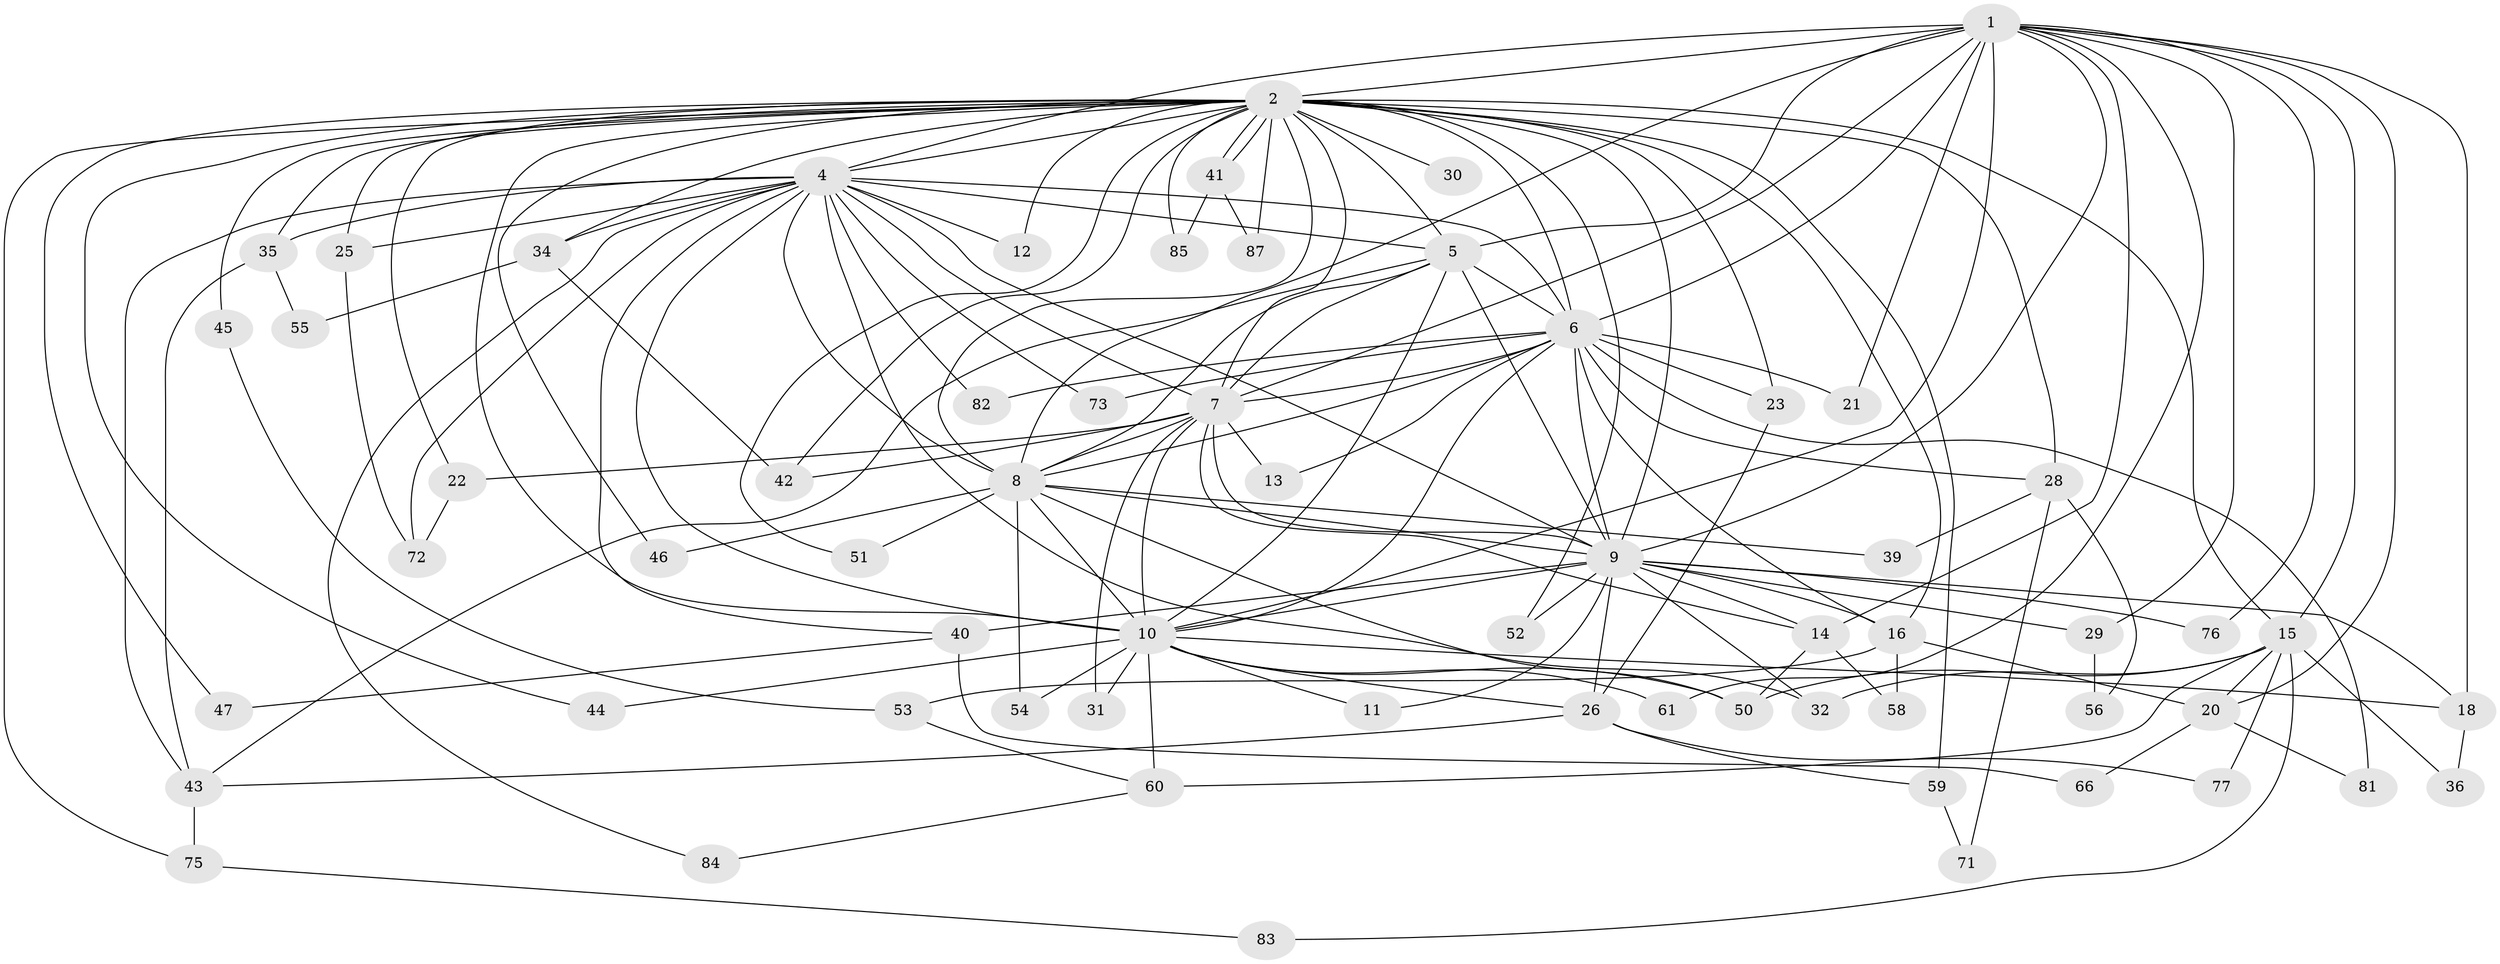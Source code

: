 // Generated by graph-tools (version 1.1) at 2025/51/02/27/25 19:51:53]
// undirected, 63 vertices, 155 edges
graph export_dot {
graph [start="1"]
  node [color=gray90,style=filled];
  1 [super="+67"];
  2 [super="+3"];
  4 [super="+24"];
  5 [super="+19"];
  6 [super="+79"];
  7 [super="+80"];
  8 [super="+27"];
  9 [super="+38"];
  10 [super="+17"];
  11;
  12;
  13;
  14 [super="+65"];
  15 [super="+64"];
  16 [super="+37"];
  18 [super="+57"];
  20 [super="+48"];
  21;
  22;
  23;
  25;
  26 [super="+33"];
  28;
  29;
  30;
  31;
  32 [super="+70"];
  34;
  35 [super="+49"];
  36;
  39;
  40;
  41 [super="+74"];
  42 [super="+62"];
  43 [super="+63"];
  44;
  45;
  46 [super="+68"];
  47;
  50 [super="+86"];
  51;
  52;
  53;
  54;
  55;
  56;
  58;
  59;
  60 [super="+69"];
  61;
  66;
  71;
  72 [super="+78"];
  73;
  75;
  76;
  77;
  81;
  82;
  83;
  84;
  85;
  87;
  1 -- 2 [weight=3];
  1 -- 4 [weight=2];
  1 -- 5;
  1 -- 6;
  1 -- 7;
  1 -- 8;
  1 -- 9;
  1 -- 10;
  1 -- 14;
  1 -- 15;
  1 -- 18;
  1 -- 20;
  1 -- 21;
  1 -- 29;
  1 -- 61;
  1 -- 76;
  2 -- 4 [weight=2];
  2 -- 5 [weight=2];
  2 -- 6 [weight=2];
  2 -- 7 [weight=2];
  2 -- 8 [weight=2];
  2 -- 9 [weight=3];
  2 -- 10 [weight=3];
  2 -- 12;
  2 -- 23;
  2 -- 28;
  2 -- 30 [weight=2];
  2 -- 35;
  2 -- 41 [weight=2];
  2 -- 41;
  2 -- 44;
  2 -- 52;
  2 -- 75;
  2 -- 15;
  2 -- 85;
  2 -- 22;
  2 -- 87;
  2 -- 25;
  2 -- 34;
  2 -- 42;
  2 -- 45;
  2 -- 46 [weight=2];
  2 -- 47;
  2 -- 51;
  2 -- 59;
  2 -- 16;
  4 -- 5;
  4 -- 6;
  4 -- 7;
  4 -- 8 [weight=2];
  4 -- 9;
  4 -- 10;
  4 -- 12;
  4 -- 25;
  4 -- 32;
  4 -- 35;
  4 -- 40;
  4 -- 43;
  4 -- 73;
  4 -- 82;
  4 -- 84;
  4 -- 34;
  4 -- 72;
  5 -- 6;
  5 -- 7;
  5 -- 8;
  5 -- 9 [weight=2];
  5 -- 10;
  5 -- 43;
  6 -- 7;
  6 -- 8;
  6 -- 9 [weight=2];
  6 -- 10;
  6 -- 13;
  6 -- 16;
  6 -- 21;
  6 -- 23;
  6 -- 28;
  6 -- 73;
  6 -- 81;
  6 -- 82;
  7 -- 8;
  7 -- 9;
  7 -- 10;
  7 -- 13;
  7 -- 22;
  7 -- 31;
  7 -- 42;
  7 -- 14;
  8 -- 9;
  8 -- 10;
  8 -- 39;
  8 -- 46;
  8 -- 50;
  8 -- 51;
  8 -- 54;
  9 -- 10;
  9 -- 11;
  9 -- 14;
  9 -- 16;
  9 -- 18;
  9 -- 26;
  9 -- 29;
  9 -- 32;
  9 -- 40;
  9 -- 52;
  9 -- 76;
  10 -- 11;
  10 -- 26;
  10 -- 31;
  10 -- 44;
  10 -- 54;
  10 -- 61;
  10 -- 60;
  10 -- 18;
  10 -- 50;
  14 -- 58;
  14 -- 50;
  15 -- 20;
  15 -- 36;
  15 -- 50;
  15 -- 77;
  15 -- 83;
  15 -- 60 [weight=2];
  15 -- 32;
  16 -- 53;
  16 -- 20;
  16 -- 58;
  18 -- 36;
  20 -- 66;
  20 -- 81;
  22 -- 72;
  23 -- 26;
  25 -- 72;
  26 -- 43;
  26 -- 77;
  26 -- 59;
  28 -- 39;
  28 -- 56;
  28 -- 71;
  29 -- 56;
  34 -- 55;
  34 -- 42;
  35 -- 43;
  35 -- 55;
  40 -- 47;
  40 -- 66;
  41 -- 85;
  41 -- 87;
  43 -- 75;
  45 -- 53;
  53 -- 60;
  59 -- 71;
  60 -- 84;
  75 -- 83;
}
